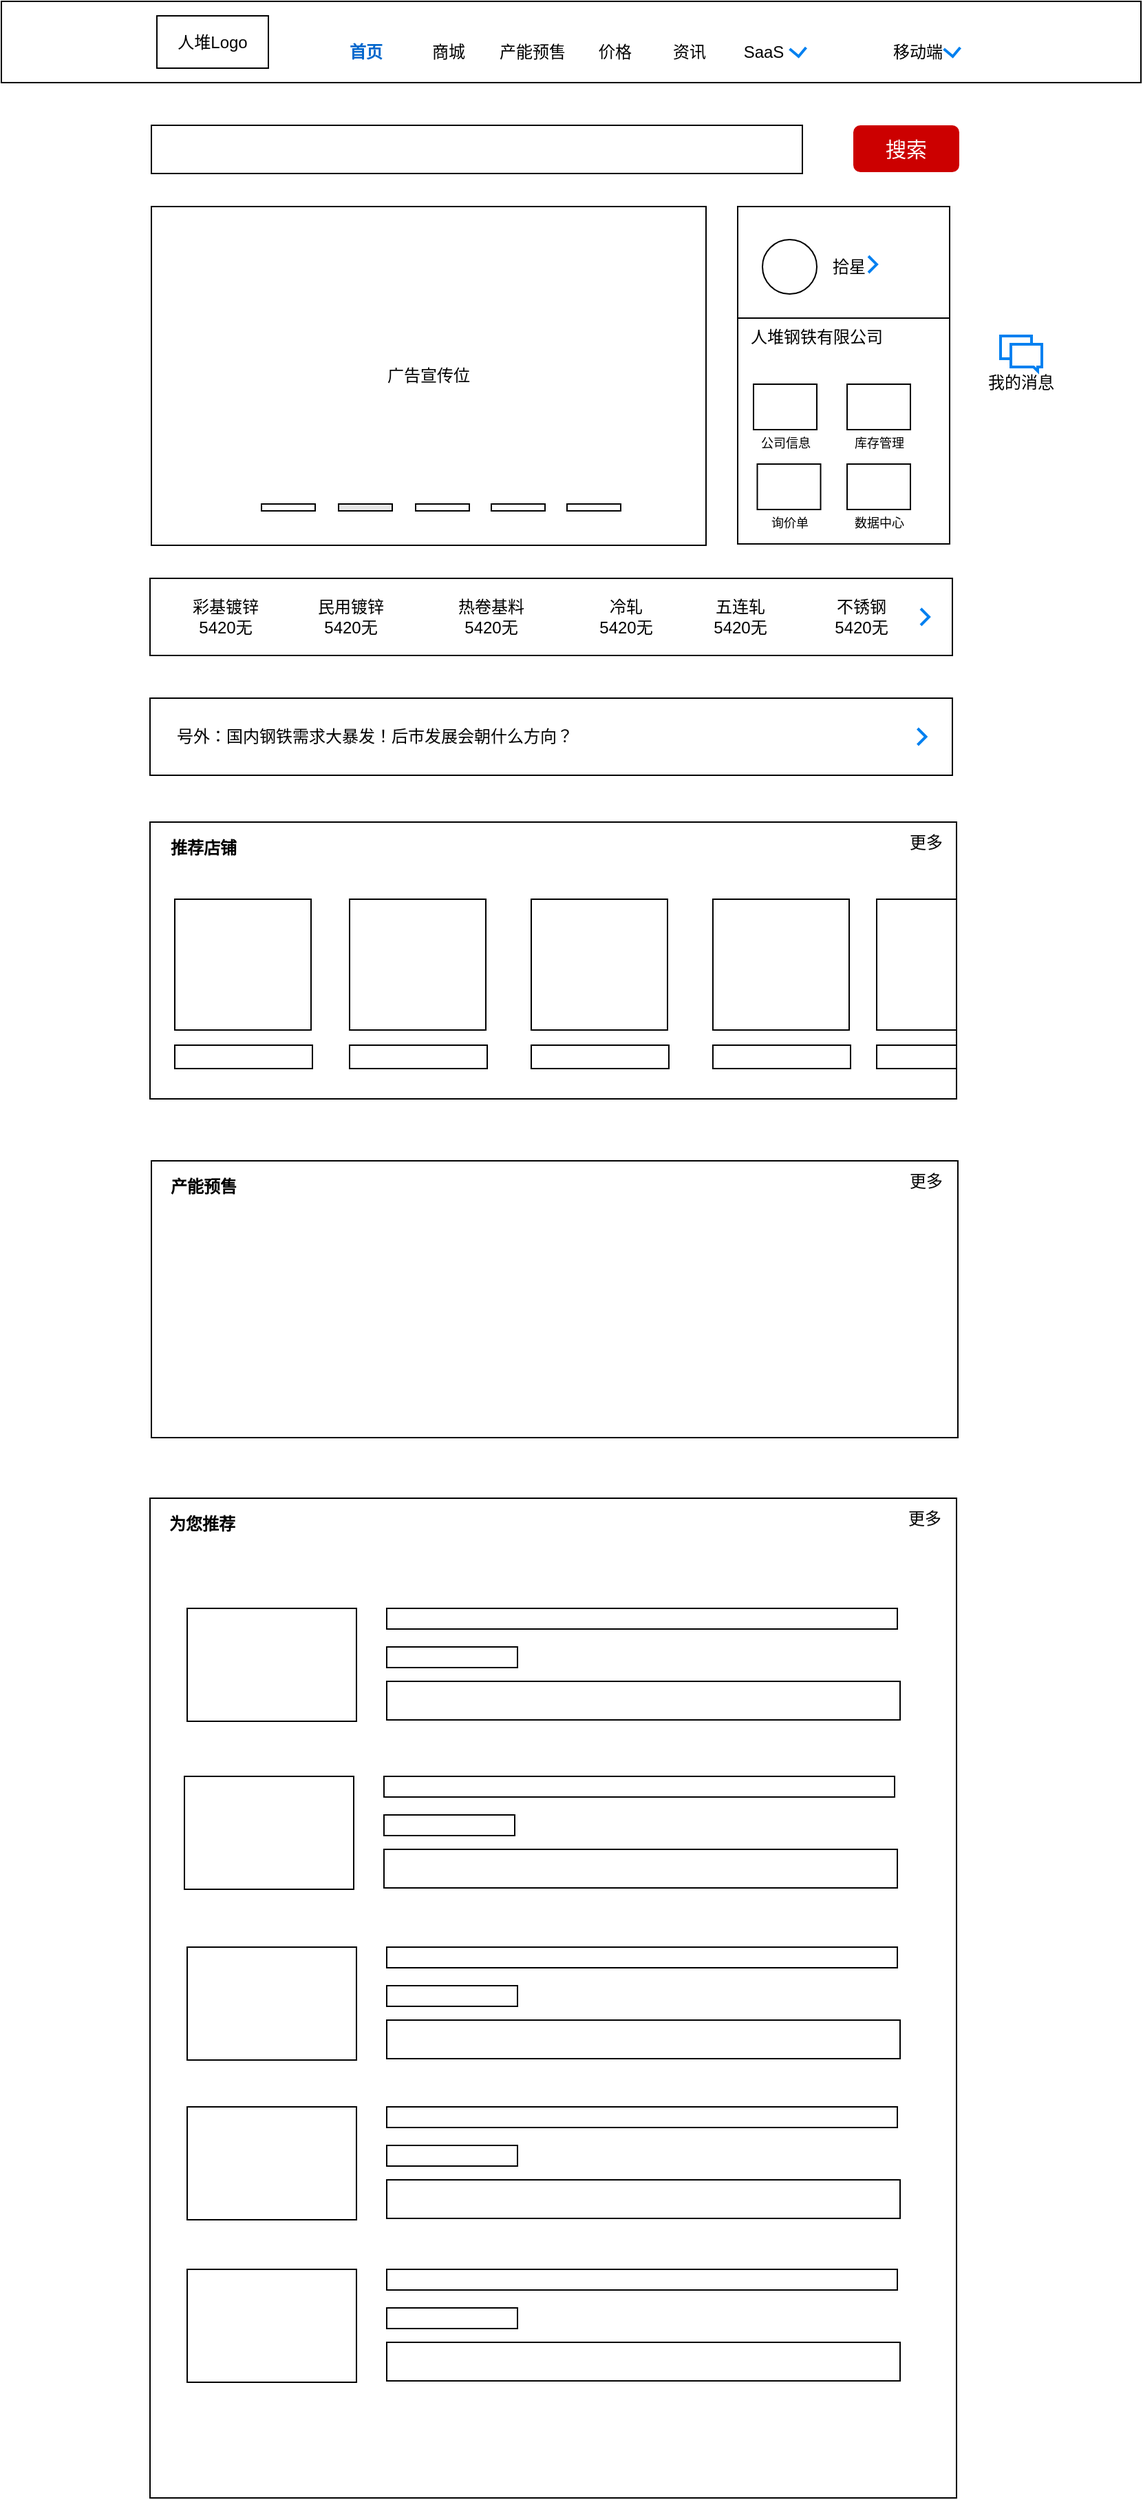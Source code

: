 <mxfile version="23.1.7" type="github">
  <diagram name="第 1 页" id="usbalDrP7b-8Sa6d0vUZ">
    <mxGraphModel dx="1973" dy="819" grid="0" gridSize="10" guides="1" tooltips="1" connect="1" arrows="1" fold="1" page="1" pageScale="1" pageWidth="827" pageHeight="1169" math="0" shadow="0">
      <root>
        <mxCell id="0" />
        <mxCell id="1" parent="0" />
        <mxCell id="8vb06iL0TkC1PDpO7flb-1" value="" style="rounded=0;whiteSpace=wrap;html=1;" vertex="1" parent="1">
          <mxGeometry x="-2" width="828" height="59" as="geometry" />
        </mxCell>
        <mxCell id="8vb06iL0TkC1PDpO7flb-2" value="人堆Logo" style="rounded=0;whiteSpace=wrap;html=1;" vertex="1" parent="1">
          <mxGeometry x="111" y="10.5" width="81" height="38" as="geometry" />
        </mxCell>
        <mxCell id="8vb06iL0TkC1PDpO7flb-3" value="首页" style="text;html=1;align=center;verticalAlign=middle;whiteSpace=wrap;rounded=0;fontColor=#0066CC;fontStyle=1" vertex="1" parent="1">
          <mxGeometry x="233" y="22" width="60" height="30" as="geometry" />
        </mxCell>
        <mxCell id="8vb06iL0TkC1PDpO7flb-4" value="商城" style="text;html=1;align=center;verticalAlign=middle;whiteSpace=wrap;rounded=0;" vertex="1" parent="1">
          <mxGeometry x="293" y="22" width="60" height="30" as="geometry" />
        </mxCell>
        <mxCell id="8vb06iL0TkC1PDpO7flb-5" value="价格" style="text;html=1;align=center;verticalAlign=middle;whiteSpace=wrap;rounded=0;" vertex="1" parent="1">
          <mxGeometry x="414" y="22" width="60" height="30" as="geometry" />
        </mxCell>
        <mxCell id="8vb06iL0TkC1PDpO7flb-6" value="资讯" style="text;html=1;align=center;verticalAlign=middle;whiteSpace=wrap;rounded=0;" vertex="1" parent="1">
          <mxGeometry x="468" y="22" width="60" height="30" as="geometry" />
        </mxCell>
        <mxCell id="8vb06iL0TkC1PDpO7flb-9" value="" style="rounded=0;whiteSpace=wrap;html=1;" vertex="1" parent="1">
          <mxGeometry x="107" y="90" width="473" height="35" as="geometry" />
        </mxCell>
        <mxCell id="8vb06iL0TkC1PDpO7flb-10" value="搜索" style="rounded=1;whiteSpace=wrap;html=1;labelBackgroundColor=none;fontColor=#FFFFFF;gradientColor=none;fillColor=#CC0000;strokeColor=none;fontSize=15;" vertex="1" parent="1">
          <mxGeometry x="617" y="90" width="77" height="34" as="geometry" />
        </mxCell>
        <mxCell id="8vb06iL0TkC1PDpO7flb-11" value="" style="rounded=0;whiteSpace=wrap;html=1;" vertex="1" parent="1">
          <mxGeometry x="106" y="596" width="586" height="201" as="geometry" />
        </mxCell>
        <mxCell id="8vb06iL0TkC1PDpO7flb-12" value="推荐店铺" style="text;html=1;align=center;verticalAlign=middle;whiteSpace=wrap;rounded=0;fontStyle=1" vertex="1" parent="1">
          <mxGeometry x="115" y="600" width="60" height="30" as="geometry" />
        </mxCell>
        <mxCell id="8vb06iL0TkC1PDpO7flb-13" value="更多" style="text;html=1;align=center;verticalAlign=middle;whiteSpace=wrap;rounded=0;" vertex="1" parent="1">
          <mxGeometry x="640" y="596" width="60" height="30" as="geometry" />
        </mxCell>
        <mxCell id="8vb06iL0TkC1PDpO7flb-14" value="" style="rounded=0;whiteSpace=wrap;html=1;" vertex="1" parent="1">
          <mxGeometry x="107" y="842" width="586" height="201" as="geometry" />
        </mxCell>
        <mxCell id="8vb06iL0TkC1PDpO7flb-15" value="产能预售" style="text;html=1;align=center;verticalAlign=middle;whiteSpace=wrap;rounded=0;fontStyle=1" vertex="1" parent="1">
          <mxGeometry x="115" y="846" width="60" height="30" as="geometry" />
        </mxCell>
        <mxCell id="8vb06iL0TkC1PDpO7flb-16" value="更多" style="text;html=1;align=center;verticalAlign=middle;whiteSpace=wrap;rounded=0;" vertex="1" parent="1">
          <mxGeometry x="640" y="842" width="60" height="30" as="geometry" />
        </mxCell>
        <mxCell id="8vb06iL0TkC1PDpO7flb-17" value="" style="rounded=0;whiteSpace=wrap;html=1;" vertex="1" parent="1">
          <mxGeometry x="106" y="419" width="583" height="56" as="geometry" />
        </mxCell>
        <mxCell id="8vb06iL0TkC1PDpO7flb-18" value="彩基镀锌 5420无" style="text;html=1;align=center;verticalAlign=middle;whiteSpace=wrap;rounded=0;" vertex="1" parent="1">
          <mxGeometry x="131" y="432" width="60" height="30" as="geometry" />
        </mxCell>
        <mxCell id="8vb06iL0TkC1PDpO7flb-19" value="民用镀锌 5420无" style="text;html=1;align=center;verticalAlign=middle;whiteSpace=wrap;rounded=0;" vertex="1" parent="1">
          <mxGeometry x="222" y="432" width="60" height="30" as="geometry" />
        </mxCell>
        <mxCell id="8vb06iL0TkC1PDpO7flb-20" value="热卷基料&lt;br&gt;5420无" style="text;html=1;align=center;verticalAlign=middle;whiteSpace=wrap;rounded=0;" vertex="1" parent="1">
          <mxGeometry x="324" y="432" width="60" height="30" as="geometry" />
        </mxCell>
        <mxCell id="8vb06iL0TkC1PDpO7flb-21" value="冷轧&lt;br&gt;5420无" style="text;html=1;align=center;verticalAlign=middle;whiteSpace=wrap;rounded=0;" vertex="1" parent="1">
          <mxGeometry x="422" y="432" width="60" height="30" as="geometry" />
        </mxCell>
        <mxCell id="8vb06iL0TkC1PDpO7flb-22" value="五连轧&lt;br&gt;5420无" style="text;html=1;align=center;verticalAlign=middle;whiteSpace=wrap;rounded=0;" vertex="1" parent="1">
          <mxGeometry x="505" y="432" width="60" height="30" as="geometry" />
        </mxCell>
        <mxCell id="8vb06iL0TkC1PDpO7flb-23" value="不锈钢&lt;br&gt;5420无" style="text;html=1;align=center;verticalAlign=middle;whiteSpace=wrap;rounded=0;" vertex="1" parent="1">
          <mxGeometry x="593" y="432" width="60" height="30" as="geometry" />
        </mxCell>
        <mxCell id="8vb06iL0TkC1PDpO7flb-24" value="" style="html=1;verticalLabelPosition=bottom;labelBackgroundColor=#ffffff;verticalAlign=top;shadow=0;dashed=0;strokeWidth=2;shape=mxgraph.ios7.misc.right;strokeColor=#0080f0;" vertex="1" parent="1">
          <mxGeometry x="666" y="441" width="6" height="12" as="geometry" />
        </mxCell>
        <mxCell id="8vb06iL0TkC1PDpO7flb-25" value="" style="rounded=0;whiteSpace=wrap;html=1;" vertex="1" parent="1">
          <mxGeometry x="124" y="652" width="99" height="95" as="geometry" />
        </mxCell>
        <mxCell id="8vb06iL0TkC1PDpO7flb-26" value="" style="rounded=0;whiteSpace=wrap;html=1;" vertex="1" parent="1">
          <mxGeometry x="251" y="652" width="99" height="95" as="geometry" />
        </mxCell>
        <mxCell id="8vb06iL0TkC1PDpO7flb-27" value="" style="rounded=0;whiteSpace=wrap;html=1;" vertex="1" parent="1">
          <mxGeometry x="383" y="652" width="99" height="95" as="geometry" />
        </mxCell>
        <mxCell id="8vb06iL0TkC1PDpO7flb-28" value="" style="rounded=0;whiteSpace=wrap;html=1;" vertex="1" parent="1">
          <mxGeometry x="515" y="652" width="99" height="95" as="geometry" />
        </mxCell>
        <mxCell id="8vb06iL0TkC1PDpO7flb-29" value="" style="rounded=0;whiteSpace=wrap;html=1;" vertex="1" parent="1">
          <mxGeometry x="634" y="652" width="58" height="95" as="geometry" />
        </mxCell>
        <mxCell id="8vb06iL0TkC1PDpO7flb-30" value="" style="rounded=0;whiteSpace=wrap;html=1;" vertex="1" parent="1">
          <mxGeometry x="124" y="758" width="100" height="17" as="geometry" />
        </mxCell>
        <mxCell id="8vb06iL0TkC1PDpO7flb-31" value="" style="rounded=0;whiteSpace=wrap;html=1;" vertex="1" parent="1">
          <mxGeometry x="251" y="758" width="100" height="17" as="geometry" />
        </mxCell>
        <mxCell id="8vb06iL0TkC1PDpO7flb-32" value="" style="rounded=0;whiteSpace=wrap;html=1;" vertex="1" parent="1">
          <mxGeometry x="383" y="758" width="100" height="17" as="geometry" />
        </mxCell>
        <mxCell id="8vb06iL0TkC1PDpO7flb-33" value="" style="rounded=0;whiteSpace=wrap;html=1;" vertex="1" parent="1">
          <mxGeometry x="515" y="758" width="100" height="17" as="geometry" />
        </mxCell>
        <mxCell id="8vb06iL0TkC1PDpO7flb-34" value="" style="rounded=0;whiteSpace=wrap;html=1;" vertex="1" parent="1">
          <mxGeometry x="634" y="758" width="58" height="17" as="geometry" />
        </mxCell>
        <mxCell id="8vb06iL0TkC1PDpO7flb-35" value="产能预售" style="text;html=1;align=center;verticalAlign=middle;whiteSpace=wrap;rounded=0;" vertex="1" parent="1">
          <mxGeometry x="354" y="22" width="60" height="30" as="geometry" />
        </mxCell>
        <mxCell id="8vb06iL0TkC1PDpO7flb-36" value="" style="rounded=0;whiteSpace=wrap;html=1;" vertex="1" parent="1">
          <mxGeometry x="106" y="506" width="583" height="56" as="geometry" />
        </mxCell>
        <mxCell id="8vb06iL0TkC1PDpO7flb-37" value="号外：国内钢铁需求大暴发！后市发展会朝什么方向？" style="text;html=1;align=center;verticalAlign=middle;whiteSpace=wrap;rounded=0;" vertex="1" parent="1">
          <mxGeometry x="110" y="519" width="319" height="30" as="geometry" />
        </mxCell>
        <mxCell id="8vb06iL0TkC1PDpO7flb-38" value="" style="html=1;verticalLabelPosition=bottom;labelBackgroundColor=#ffffff;verticalAlign=top;shadow=0;dashed=0;strokeWidth=2;shape=mxgraph.ios7.misc.right;strokeColor=#0080f0;" vertex="1" parent="1">
          <mxGeometry x="663.75" y="528" width="6" height="12" as="geometry" />
        </mxCell>
        <mxCell id="8vb06iL0TkC1PDpO7flb-39" value="" style="rounded=0;whiteSpace=wrap;html=1;" vertex="1" parent="1">
          <mxGeometry x="106" y="1087" width="586" height="726" as="geometry" />
        </mxCell>
        <mxCell id="8vb06iL0TkC1PDpO7flb-40" value="为您推荐" style="text;html=1;align=center;verticalAlign=middle;whiteSpace=wrap;rounded=0;fontStyle=1" vertex="1" parent="1">
          <mxGeometry x="114" y="1091" width="60" height="30" as="geometry" />
        </mxCell>
        <mxCell id="8vb06iL0TkC1PDpO7flb-41" value="更多" style="text;html=1;align=center;verticalAlign=middle;whiteSpace=wrap;rounded=0;" vertex="1" parent="1">
          <mxGeometry x="639" y="1087" width="60" height="30" as="geometry" />
        </mxCell>
        <mxCell id="8vb06iL0TkC1PDpO7flb-42" value="" style="rounded=0;whiteSpace=wrap;html=1;" vertex="1" parent="1">
          <mxGeometry x="133" y="1167" width="123" height="82" as="geometry" />
        </mxCell>
        <mxCell id="8vb06iL0TkC1PDpO7flb-43" value="" style="rounded=0;whiteSpace=wrap;html=1;" vertex="1" parent="1">
          <mxGeometry x="278" y="1167" width="371" height="15" as="geometry" />
        </mxCell>
        <mxCell id="8vb06iL0TkC1PDpO7flb-44" value="" style="rounded=0;whiteSpace=wrap;html=1;" vertex="1" parent="1">
          <mxGeometry x="278" y="1195" width="95" height="15" as="geometry" />
        </mxCell>
        <mxCell id="8vb06iL0TkC1PDpO7flb-45" value="" style="rounded=0;whiteSpace=wrap;html=1;" vertex="1" parent="1">
          <mxGeometry x="278" y="1220" width="373" height="28" as="geometry" />
        </mxCell>
        <mxCell id="8vb06iL0TkC1PDpO7flb-46" value="" style="rounded=0;whiteSpace=wrap;html=1;" vertex="1" parent="1">
          <mxGeometry x="131" y="1289" width="123" height="82" as="geometry" />
        </mxCell>
        <mxCell id="8vb06iL0TkC1PDpO7flb-47" value="" style="rounded=0;whiteSpace=wrap;html=1;" vertex="1" parent="1">
          <mxGeometry x="276" y="1317" width="95" height="15" as="geometry" />
        </mxCell>
        <mxCell id="8vb06iL0TkC1PDpO7flb-48" value="" style="rounded=0;whiteSpace=wrap;html=1;" vertex="1" parent="1">
          <mxGeometry x="276" y="1342" width="373" height="28" as="geometry" />
        </mxCell>
        <mxCell id="8vb06iL0TkC1PDpO7flb-49" value="" style="rounded=0;whiteSpace=wrap;html=1;" vertex="1" parent="1">
          <mxGeometry x="276" y="1289" width="371" height="15" as="geometry" />
        </mxCell>
        <mxCell id="8vb06iL0TkC1PDpO7flb-50" value="" style="rounded=0;whiteSpace=wrap;html=1;" vertex="1" parent="1">
          <mxGeometry x="133" y="1413" width="123" height="82" as="geometry" />
        </mxCell>
        <mxCell id="8vb06iL0TkC1PDpO7flb-51" value="" style="rounded=0;whiteSpace=wrap;html=1;" vertex="1" parent="1">
          <mxGeometry x="278" y="1441" width="95" height="15" as="geometry" />
        </mxCell>
        <mxCell id="8vb06iL0TkC1PDpO7flb-52" value="" style="rounded=0;whiteSpace=wrap;html=1;" vertex="1" parent="1">
          <mxGeometry x="278" y="1466" width="373" height="28" as="geometry" />
        </mxCell>
        <mxCell id="8vb06iL0TkC1PDpO7flb-53" value="" style="rounded=0;whiteSpace=wrap;html=1;" vertex="1" parent="1">
          <mxGeometry x="278" y="1413" width="371" height="15" as="geometry" />
        </mxCell>
        <mxCell id="8vb06iL0TkC1PDpO7flb-54" value="" style="rounded=0;whiteSpace=wrap;html=1;" vertex="1" parent="1">
          <mxGeometry x="133" y="1529" width="123" height="82" as="geometry" />
        </mxCell>
        <mxCell id="8vb06iL0TkC1PDpO7flb-55" value="" style="rounded=0;whiteSpace=wrap;html=1;" vertex="1" parent="1">
          <mxGeometry x="278" y="1557" width="95" height="15" as="geometry" />
        </mxCell>
        <mxCell id="8vb06iL0TkC1PDpO7flb-56" value="" style="rounded=0;whiteSpace=wrap;html=1;" vertex="1" parent="1">
          <mxGeometry x="278" y="1582" width="373" height="28" as="geometry" />
        </mxCell>
        <mxCell id="8vb06iL0TkC1PDpO7flb-57" value="" style="rounded=0;whiteSpace=wrap;html=1;" vertex="1" parent="1">
          <mxGeometry x="278" y="1529" width="371" height="15" as="geometry" />
        </mxCell>
        <mxCell id="8vb06iL0TkC1PDpO7flb-58" value="" style="rounded=0;whiteSpace=wrap;html=1;" vertex="1" parent="1">
          <mxGeometry x="133" y="1647" width="123" height="82" as="geometry" />
        </mxCell>
        <mxCell id="8vb06iL0TkC1PDpO7flb-59" value="" style="rounded=0;whiteSpace=wrap;html=1;" vertex="1" parent="1">
          <mxGeometry x="278" y="1675" width="95" height="15" as="geometry" />
        </mxCell>
        <mxCell id="8vb06iL0TkC1PDpO7flb-60" value="" style="rounded=0;whiteSpace=wrap;html=1;" vertex="1" parent="1">
          <mxGeometry x="278" y="1700" width="373" height="28" as="geometry" />
        </mxCell>
        <mxCell id="8vb06iL0TkC1PDpO7flb-61" value="" style="rounded=0;whiteSpace=wrap;html=1;" vertex="1" parent="1">
          <mxGeometry x="278" y="1647" width="371" height="15" as="geometry" />
        </mxCell>
        <mxCell id="8vb06iL0TkC1PDpO7flb-62" value="广告宣传位" style="rounded=0;whiteSpace=wrap;html=1;" vertex="1" parent="1">
          <mxGeometry x="107" y="149" width="403" height="246" as="geometry" />
        </mxCell>
        <mxCell id="8vb06iL0TkC1PDpO7flb-63" value="" style="rounded=0;whiteSpace=wrap;html=1;" vertex="1" parent="1">
          <mxGeometry x="187" y="365" width="39" height="5" as="geometry" />
        </mxCell>
        <mxCell id="8vb06iL0TkC1PDpO7flb-64" value="" style="rounded=0;whiteSpace=wrap;html=1;fillColor=#E6E6E6;" vertex="1" parent="1">
          <mxGeometry x="243" y="365" width="39" height="5" as="geometry" />
        </mxCell>
        <mxCell id="8vb06iL0TkC1PDpO7flb-65" value="" style="rounded=0;whiteSpace=wrap;html=1;" vertex="1" parent="1">
          <mxGeometry x="299" y="365" width="39" height="5" as="geometry" />
        </mxCell>
        <mxCell id="8vb06iL0TkC1PDpO7flb-66" value="" style="rounded=0;whiteSpace=wrap;html=1;" vertex="1" parent="1">
          <mxGeometry x="354" y="365" width="39" height="5" as="geometry" />
        </mxCell>
        <mxCell id="8vb06iL0TkC1PDpO7flb-67" value="" style="rounded=0;whiteSpace=wrap;html=1;" vertex="1" parent="1">
          <mxGeometry x="409" y="365" width="39" height="5" as="geometry" />
        </mxCell>
        <mxCell id="8vb06iL0TkC1PDpO7flb-68" value="" style="rounded=0;whiteSpace=wrap;html=1;" vertex="1" parent="1">
          <mxGeometry x="533" y="149" width="154" height="244" as="geometry" />
        </mxCell>
        <mxCell id="8vb06iL0TkC1PDpO7flb-7" value="" style="ellipse;whiteSpace=wrap;html=1;aspect=fixed;" vertex="1" parent="1">
          <mxGeometry x="551" y="173" width="39.5" height="39.5" as="geometry" />
        </mxCell>
        <mxCell id="8vb06iL0TkC1PDpO7flb-69" value="移动端" style="text;html=1;align=center;verticalAlign=middle;whiteSpace=wrap;rounded=0;" vertex="1" parent="1">
          <mxGeometry x="634" y="22" width="60" height="30" as="geometry" />
        </mxCell>
        <mxCell id="8vb06iL0TkC1PDpO7flb-70" value="" style="html=1;verticalLabelPosition=bottom;labelBackgroundColor=#ffffff;verticalAlign=top;shadow=0;dashed=0;strokeWidth=2;shape=mxgraph.ios7.misc.right;strokeColor=#0080f0;rotation=85;" vertex="1" parent="1">
          <mxGeometry x="686" y="31" width="6" height="12" as="geometry" />
        </mxCell>
        <mxCell id="8vb06iL0TkC1PDpO7flb-71" value="拾星" style="text;html=1;align=center;verticalAlign=middle;whiteSpace=wrap;rounded=0;" vertex="1" parent="1">
          <mxGeometry x="584" y="177.75" width="60" height="30" as="geometry" />
        </mxCell>
        <mxCell id="8vb06iL0TkC1PDpO7flb-73" value="" style="rounded=0;whiteSpace=wrap;html=1;" vertex="1" parent="1">
          <mxGeometry x="533" y="230" width="154" height="164" as="geometry" />
        </mxCell>
        <mxCell id="8vb06iL0TkC1PDpO7flb-74" value="人堆钢铁有限公司" style="text;html=1;align=center;verticalAlign=middle;whiteSpace=wrap;rounded=0;" vertex="1" parent="1">
          <mxGeometry x="522" y="230" width="137" height="28" as="geometry" />
        </mxCell>
        <mxCell id="8vb06iL0TkC1PDpO7flb-75" value="" style="rounded=0;whiteSpace=wrap;html=1;" vertex="1" parent="1">
          <mxGeometry x="544.5" y="278" width="46" height="33" as="geometry" />
        </mxCell>
        <mxCell id="8vb06iL0TkC1PDpO7flb-76" value="SaaS" style="text;html=1;align=center;verticalAlign=middle;whiteSpace=wrap;rounded=0;" vertex="1" parent="1">
          <mxGeometry x="522" y="22" width="60" height="30" as="geometry" />
        </mxCell>
        <mxCell id="8vb06iL0TkC1PDpO7flb-77" value="" style="html=1;verticalLabelPosition=bottom;labelBackgroundColor=#ffffff;verticalAlign=top;shadow=0;dashed=0;strokeWidth=2;shape=mxgraph.ios7.misc.right;strokeColor=#0080f0;rotation=85;" vertex="1" parent="1">
          <mxGeometry x="574" y="31" width="6" height="12" as="geometry" />
        </mxCell>
        <mxCell id="8vb06iL0TkC1PDpO7flb-78" value="公司信息" style="text;html=1;align=center;verticalAlign=middle;whiteSpace=wrap;rounded=0;fontSize=9;" vertex="1" parent="1">
          <mxGeometry x="538" y="306" width="60" height="30" as="geometry" />
        </mxCell>
        <mxCell id="8vb06iL0TkC1PDpO7flb-79" value="库存管理" style="text;html=1;align=center;verticalAlign=middle;whiteSpace=wrap;rounded=0;fontSize=9;" vertex="1" parent="1">
          <mxGeometry x="606" y="306" width="60" height="30" as="geometry" />
        </mxCell>
        <mxCell id="8vb06iL0TkC1PDpO7flb-80" value="" style="rounded=0;whiteSpace=wrap;html=1;" vertex="1" parent="1">
          <mxGeometry x="612.5" y="278" width="46" height="33" as="geometry" />
        </mxCell>
        <mxCell id="8vb06iL0TkC1PDpO7flb-81" value="" style="html=1;verticalLabelPosition=bottom;labelBackgroundColor=#ffffff;verticalAlign=top;shadow=0;dashed=0;strokeWidth=2;shape=mxgraph.ios7.misc.right;strokeColor=#0080f0;" vertex="1" parent="1">
          <mxGeometry x="628" y="185" width="6" height="12" as="geometry" />
        </mxCell>
        <mxCell id="8vb06iL0TkC1PDpO7flb-82" value="" style="rounded=0;whiteSpace=wrap;html=1;" vertex="1" parent="1">
          <mxGeometry x="547.25" y="336" width="46" height="33" as="geometry" />
        </mxCell>
        <mxCell id="8vb06iL0TkC1PDpO7flb-83" value="询价单" style="text;html=1;align=center;verticalAlign=middle;whiteSpace=wrap;rounded=0;fontSize=9;" vertex="1" parent="1">
          <mxGeometry x="540.75" y="364" width="60" height="30" as="geometry" />
        </mxCell>
        <mxCell id="8vb06iL0TkC1PDpO7flb-84" value="数据中心" style="text;html=1;align=center;verticalAlign=middle;whiteSpace=wrap;rounded=0;fontSize=9;" vertex="1" parent="1">
          <mxGeometry x="606" y="364" width="60" height="30" as="geometry" />
        </mxCell>
        <mxCell id="8vb06iL0TkC1PDpO7flb-85" value="" style="rounded=0;whiteSpace=wrap;html=1;" vertex="1" parent="1">
          <mxGeometry x="612.5" y="336" width="46" height="33" as="geometry" />
        </mxCell>
        <mxCell id="8vb06iL0TkC1PDpO7flb-86" value="" style="html=1;verticalLabelPosition=bottom;align=center;labelBackgroundColor=#ffffff;verticalAlign=top;strokeWidth=2;strokeColor=#0080F0;shadow=0;dashed=0;shape=mxgraph.ios7.icons.messages;" vertex="1" parent="1">
          <mxGeometry x="724" y="243" width="30" height="25.5" as="geometry" />
        </mxCell>
        <mxCell id="8vb06iL0TkC1PDpO7flb-87" value="我的消息" style="text;html=1;align=center;verticalAlign=middle;whiteSpace=wrap;rounded=0;" vertex="1" parent="1">
          <mxGeometry x="709" y="262" width="60" height="30" as="geometry" />
        </mxCell>
      </root>
    </mxGraphModel>
  </diagram>
</mxfile>
